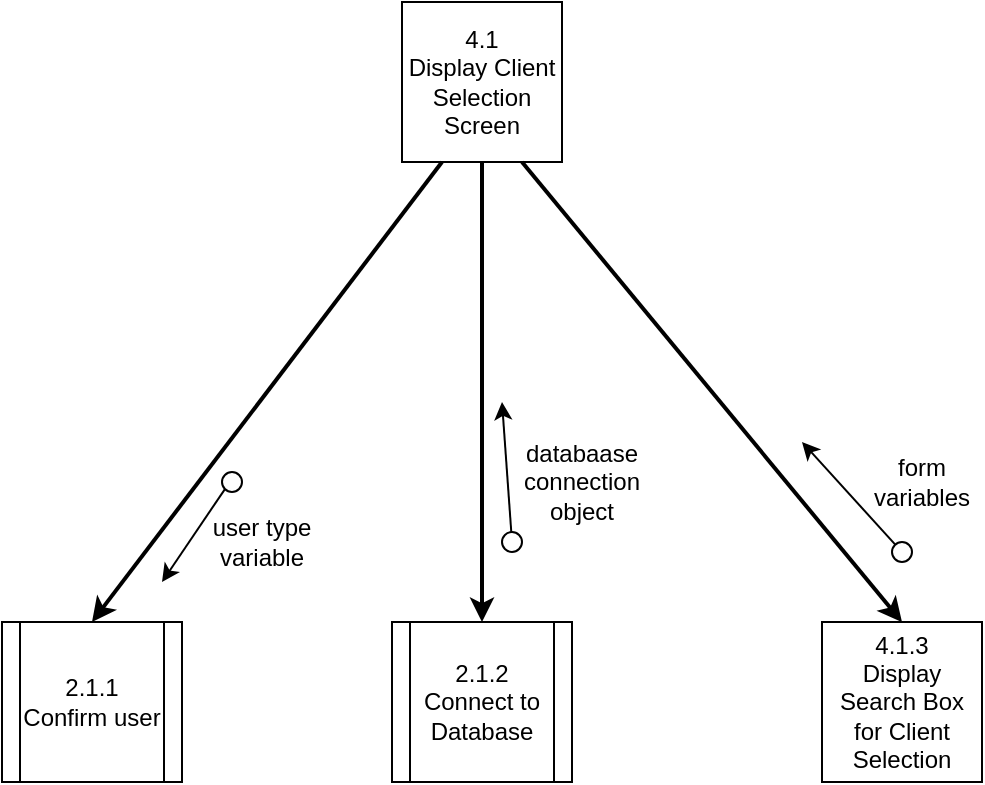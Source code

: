 <mxfile version="12.7.0" type="github" pages="4">
  <diagram id="3hFOW5Z3R_mzYnu1O9PT" name="4.1: Display Client Selection Screen">
    <mxGraphModel dx="981" dy="549" grid="1" gridSize="10" guides="1" tooltips="1" connect="1" arrows="1" fold="1" page="1" pageScale="1" pageWidth="850" pageHeight="1100" math="0" shadow="0">
      <root>
        <mxCell id="0"/>
        <mxCell id="1" parent="0"/>
        <mxCell id="-jC7UEGRpU7TpvFKTlhZ-1" value="4.1&lt;br&gt;Display Client Selection Screen" style="whiteSpace=wrap;html=1;aspect=fixed;" parent="1" vertex="1">
          <mxGeometry x="350" y="50" width="80" height="80" as="geometry"/>
        </mxCell>
        <mxCell id="-jC7UEGRpU7TpvFKTlhZ-3" value="4.1.3&lt;br&gt;Display Search Box for Client Selection" style="whiteSpace=wrap;html=1;aspect=fixed;" parent="1" vertex="1">
          <mxGeometry x="560" y="360" width="80" height="80" as="geometry"/>
        </mxCell>
        <mxCell id="-jC7UEGRpU7TpvFKTlhZ-5" value="" style="endArrow=classic;html=1;exitX=0.75;exitY=1;exitDx=0;exitDy=0;strokeWidth=2;entryX=0.5;entryY=0;entryDx=0;entryDy=0;" parent="1" source="-jC7UEGRpU7TpvFKTlhZ-1" target="-jC7UEGRpU7TpvFKTlhZ-3" edge="1">
          <mxGeometry width="50" height="50" relative="1" as="geometry">
            <mxPoint x="490" y="220" as="sourcePoint"/>
            <mxPoint x="515" y="250" as="targetPoint"/>
          </mxGeometry>
        </mxCell>
        <mxCell id="FUqEIAW-83s2Uf2XI1ZU-1" value="2.1.2&lt;br&gt;Connect to Database" style="shape=process;whiteSpace=wrap;html=1;backgroundOutline=1;" vertex="1" parent="1">
          <mxGeometry x="345" y="360" width="90" height="80" as="geometry"/>
        </mxCell>
        <mxCell id="FUqEIAW-83s2Uf2XI1ZU-2" value="" style="endArrow=classic;html=1;strokeWidth=2;entryX=0.5;entryY=0;entryDx=0;entryDy=0;exitX=0.5;exitY=1;exitDx=0;exitDy=0;" edge="1" parent="1" target="FUqEIAW-83s2Uf2XI1ZU-1" source="-jC7UEGRpU7TpvFKTlhZ-1">
          <mxGeometry width="50" height="50" relative="1" as="geometry">
            <mxPoint x="490" y="560" as="sourcePoint"/>
            <mxPoint x="592.5" y="680" as="targetPoint"/>
          </mxGeometry>
        </mxCell>
        <mxCell id="FUqEIAW-83s2Uf2XI1ZU-3" value="2.1.1&lt;br&gt;Confirm user" style="shape=process;whiteSpace=wrap;html=1;backgroundOutline=1;" vertex="1" parent="1">
          <mxGeometry x="150" y="360" width="90" height="80" as="geometry"/>
        </mxCell>
        <mxCell id="FUqEIAW-83s2Uf2XI1ZU-4" value="" style="endArrow=classic;html=1;strokeWidth=2;entryX=0.5;entryY=0;entryDx=0;entryDy=0;exitX=0.25;exitY=1;exitDx=0;exitDy=0;" edge="1" parent="1" target="FUqEIAW-83s2Uf2XI1ZU-3" source="-jC7UEGRpU7TpvFKTlhZ-1">
          <mxGeometry width="50" height="50" relative="1" as="geometry">
            <mxPoint x="470" y="560" as="sourcePoint"/>
            <mxPoint x="525" y="680" as="targetPoint"/>
          </mxGeometry>
        </mxCell>
        <mxCell id="FUqEIAW-83s2Uf2XI1ZU-5" value="" style="endArrow=classic;html=1;exitX=0;exitY=1;exitDx=0;exitDy=0;" edge="1" parent="1" source="FUqEIAW-83s2Uf2XI1ZU-6">
          <mxGeometry width="50" height="50" relative="1" as="geometry">
            <mxPoint x="235" y="380" as="sourcePoint"/>
            <mxPoint x="230" y="340" as="targetPoint"/>
          </mxGeometry>
        </mxCell>
        <mxCell id="FUqEIAW-83s2Uf2XI1ZU-6" value="" style="ellipse;whiteSpace=wrap;html=1;aspect=fixed;fillColor=#FFFFFF;" vertex="1" parent="1">
          <mxGeometry x="260" y="285" width="10" height="10" as="geometry"/>
        </mxCell>
        <mxCell id="FUqEIAW-83s2Uf2XI1ZU-7" value="user type variable" style="text;html=1;strokeColor=none;fillColor=none;align=center;verticalAlign=middle;whiteSpace=wrap;rounded=0;" vertex="1" parent="1">
          <mxGeometry x="250" y="310" width="60" height="20" as="geometry"/>
        </mxCell>
        <mxCell id="FUqEIAW-83s2Uf2XI1ZU-8" value="" style="endArrow=classic;html=1;" edge="1" parent="1" source="FUqEIAW-83s2Uf2XI1ZU-9">
          <mxGeometry width="50" height="50" relative="1" as="geometry">
            <mxPoint x="335" y="400" as="sourcePoint"/>
            <mxPoint x="400" y="250" as="targetPoint"/>
            <Array as="points"/>
          </mxGeometry>
        </mxCell>
        <mxCell id="FUqEIAW-83s2Uf2XI1ZU-9" value="" style="ellipse;whiteSpace=wrap;html=1;aspect=fixed;fillColor=#FFFFFF;" vertex="1" parent="1">
          <mxGeometry x="400" y="315" width="10" height="10" as="geometry"/>
        </mxCell>
        <mxCell id="FUqEIAW-83s2Uf2XI1ZU-10" value="databaase connection object" style="text;html=1;strokeColor=none;fillColor=none;align=center;verticalAlign=middle;whiteSpace=wrap;rounded=0;" vertex="1" parent="1">
          <mxGeometry x="410" y="280" width="60" height="20" as="geometry"/>
        </mxCell>
        <mxCell id="FUqEIAW-83s2Uf2XI1ZU-15" value="form variables" style="text;html=1;strokeColor=none;fillColor=none;align=center;verticalAlign=middle;whiteSpace=wrap;rounded=0;" vertex="1" parent="1">
          <mxGeometry x="580" y="280" width="60" height="20" as="geometry"/>
        </mxCell>
        <mxCell id="FUqEIAW-83s2Uf2XI1ZU-16" value="" style="endArrow=classic;html=1;" edge="1" parent="1" source="FUqEIAW-83s2Uf2XI1ZU-17">
          <mxGeometry width="50" height="50" relative="1" as="geometry">
            <mxPoint x="530" y="410" as="sourcePoint"/>
            <mxPoint x="550" y="270" as="targetPoint"/>
            <Array as="points"/>
          </mxGeometry>
        </mxCell>
        <mxCell id="FUqEIAW-83s2Uf2XI1ZU-17" value="" style="ellipse;whiteSpace=wrap;html=1;aspect=fixed;fillColor=#FFFFFF;" vertex="1" parent="1">
          <mxGeometry x="595" y="320" width="10" height="10" as="geometry"/>
        </mxCell>
      </root>
    </mxGraphModel>
  </diagram>
  <diagram id="F1RM_9q_jcx5Py3mtiUx" name="4.2: Display List of Matching Clients">
    <mxGraphModel dx="813" dy="455" grid="1" gridSize="10" guides="1" tooltips="1" connect="1" arrows="1" fold="1" page="1" pageScale="1" pageWidth="850" pageHeight="1100" math="0" shadow="0">
      <root>
        <mxCell id="-Nr-P25xU1xOzqZdTJlo-0"/>
        <mxCell id="-Nr-P25xU1xOzqZdTJlo-1" parent="-Nr-P25xU1xOzqZdTJlo-0"/>
        <mxCell id="dCQ53-PawWf8rJ2kzAHl-10" value="4.2&lt;br&gt;Display List of Matching Clients" style="whiteSpace=wrap;html=1;aspect=fixed;" parent="-Nr-P25xU1xOzqZdTJlo-1" vertex="1">
          <mxGeometry x="365" y="60" width="80" height="80" as="geometry"/>
        </mxCell>
        <mxCell id="dCQ53-PawWf8rJ2kzAHl-12" value="4.2.3&lt;br&gt;Display List of Clients Matching Search" style="whiteSpace=wrap;html=1;aspect=fixed;" parent="-Nr-P25xU1xOzqZdTJlo-1" vertex="1">
          <mxGeometry x="560" y="400" width="80" height="80" as="geometry"/>
        </mxCell>
        <mxCell id="dCQ53-PawWf8rJ2kzAHl-13" value="" style="endArrow=classic;html=1;exitX=0.75;exitY=1;exitDx=0;exitDy=0;strokeWidth=2;entryX=0.5;entryY=0;entryDx=0;entryDy=0;" parent="-Nr-P25xU1xOzqZdTJlo-1" source="dCQ53-PawWf8rJ2kzAHl-10" target="dCQ53-PawWf8rJ2kzAHl-12" edge="1">
          <mxGeometry width="50" height="50" relative="1" as="geometry">
            <mxPoint x="500" y="230" as="sourcePoint"/>
            <mxPoint x="525" y="260" as="targetPoint"/>
          </mxGeometry>
        </mxCell>
        <mxCell id="dCQ53-PawWf8rJ2kzAHl-14" value="" style="endArrow=classic;html=1;exitX=0.25;exitY=1;exitDx=0;exitDy=0;entryX=0.5;entryY=0;entryDx=0;entryDy=0;strokeWidth=2;" parent="-Nr-P25xU1xOzqZdTJlo-1" source="dCQ53-PawWf8rJ2kzAHl-10" target="dCQ53-PawWf8rJ2kzAHl-19" edge="1">
          <mxGeometry width="50" height="50" relative="1" as="geometry">
            <mxPoint x="250" y="180" as="sourcePoint"/>
            <mxPoint x="240" y="260" as="targetPoint"/>
          </mxGeometry>
        </mxCell>
        <mxCell id="dCQ53-PawWf8rJ2kzAHl-15" value="" style="endArrow=classic;html=1;exitX=0.5;exitY=1;exitDx=0;exitDy=0;entryX=0.5;entryY=0;entryDx=0;entryDy=0;strokeWidth=2;" parent="-Nr-P25xU1xOzqZdTJlo-1" source="dCQ53-PawWf8rJ2kzAHl-10" target="dCQ53-PawWf8rJ2kzAHl-18" edge="1">
          <mxGeometry width="50" height="50" relative="1" as="geometry">
            <mxPoint x="407.5" y="160" as="sourcePoint"/>
            <mxPoint x="400" y="260" as="targetPoint"/>
          </mxGeometry>
        </mxCell>
        <mxCell id="dCQ53-PawWf8rJ2kzAHl-16" value="3.2.2.1&lt;br&gt;Retrieve Records for Clients that Match Search" style="shape=process;whiteSpace=wrap;html=1;backgroundOutline=1;" parent="-Nr-P25xU1xOzqZdTJlo-1" vertex="1">
          <mxGeometry x="355" y="650" width="100" height="90" as="geometry"/>
        </mxCell>
        <mxCell id="dCQ53-PawWf8rJ2kzAHl-17" value="" style="endArrow=classic;html=1;strokeWidth=2;entryX=0.5;entryY=0;entryDx=0;entryDy=0;exitX=0.5;exitY=1;exitDx=0;exitDy=0;" parent="-Nr-P25xU1xOzqZdTJlo-1" source="dCQ53-PawWf8rJ2kzAHl-18" target="dCQ53-PawWf8rJ2kzAHl-16" edge="1">
          <mxGeometry width="50" height="50" relative="1" as="geometry">
            <mxPoint x="320" y="480" as="sourcePoint"/>
            <mxPoint x="425" y="572.5" as="targetPoint"/>
          </mxGeometry>
        </mxCell>
        <mxCell id="dCQ53-PawWf8rJ2kzAHl-18" value="1.1.4&lt;br&gt;Get Required Information from Database" style="shape=process;whiteSpace=wrap;html=1;backgroundOutline=1;" parent="-Nr-P25xU1xOzqZdTJlo-1" vertex="1">
          <mxGeometry x="360" y="400" width="90" height="90" as="geometry"/>
        </mxCell>
        <mxCell id="dCQ53-PawWf8rJ2kzAHl-19" value="1.1.3&lt;br&gt;Connect to Database" style="shape=process;whiteSpace=wrap;html=1;backgroundOutline=1;" parent="-Nr-P25xU1xOzqZdTJlo-1" vertex="1">
          <mxGeometry x="160" y="400" width="90" height="80" as="geometry"/>
        </mxCell>
        <mxCell id="ieg59urQV2q8lDzfG4ak-0" value="" style="endArrow=classic;html=1;" edge="1" parent="-Nr-P25xU1xOzqZdTJlo-1" source="ieg59urQV2q8lDzfG4ak-1">
          <mxGeometry width="50" height="50" relative="1" as="geometry">
            <mxPoint x="135" y="440" as="sourcePoint"/>
            <mxPoint x="250" y="290" as="targetPoint"/>
            <Array as="points"/>
          </mxGeometry>
        </mxCell>
        <mxCell id="ieg59urQV2q8lDzfG4ak-1" value="" style="ellipse;whiteSpace=wrap;html=1;aspect=fixed;fillColor=#FFFFFF;" vertex="1" parent="-Nr-P25xU1xOzqZdTJlo-1">
          <mxGeometry x="200" y="355" width="10" height="10" as="geometry"/>
        </mxCell>
        <mxCell id="ieg59urQV2q8lDzfG4ak-2" value="databaase connection object" style="text;html=1;strokeColor=none;fillColor=none;align=center;verticalAlign=middle;whiteSpace=wrap;rounded=0;" vertex="1" parent="-Nr-P25xU1xOzqZdTJlo-1">
          <mxGeometry x="160" y="300" width="60" height="20" as="geometry"/>
        </mxCell>
        <mxCell id="xuG-55B-NNox57E8hvYv-0" value="form variables" style="text;html=1;strokeColor=none;fillColor=none;align=center;verticalAlign=middle;whiteSpace=wrap;rounded=0;" vertex="1" parent="-Nr-P25xU1xOzqZdTJlo-1">
          <mxGeometry x="330" y="300" width="60" height="20" as="geometry"/>
        </mxCell>
        <mxCell id="xuG-55B-NNox57E8hvYv-1" value="" style="endArrow=classic;html=1;exitX=0.5;exitY=1;exitDx=0;exitDy=0;" edge="1" parent="-Nr-P25xU1xOzqZdTJlo-1" source="xuG-55B-NNox57E8hvYv-2">
          <mxGeometry width="50" height="50" relative="1" as="geometry">
            <mxPoint x="400" y="280" as="sourcePoint"/>
            <mxPoint x="385" y="350" as="targetPoint"/>
            <Array as="points"/>
          </mxGeometry>
        </mxCell>
        <mxCell id="xuG-55B-NNox57E8hvYv-2" value="" style="ellipse;whiteSpace=wrap;html=1;aspect=fixed;fillColor=#FFFFFF;" vertex="1" parent="-Nr-P25xU1xOzqZdTJlo-1">
          <mxGeometry x="380" y="270" width="10" height="10" as="geometry"/>
        </mxCell>
        <mxCell id="xuG-55B-NNox57E8hvYv-5" value="form variables" style="text;html=1;strokeColor=none;fillColor=none;align=center;verticalAlign=middle;whiteSpace=wrap;rounded=0;" vertex="1" parent="-Nr-P25xU1xOzqZdTJlo-1">
          <mxGeometry x="340" y="570" width="60" height="20" as="geometry"/>
        </mxCell>
        <mxCell id="xuG-55B-NNox57E8hvYv-6" value="" style="endArrow=classic;html=1;exitX=0.5;exitY=1;exitDx=0;exitDy=0;" edge="1" parent="-Nr-P25xU1xOzqZdTJlo-1" source="xuG-55B-NNox57E8hvYv-7">
          <mxGeometry width="50" height="50" relative="1" as="geometry">
            <mxPoint x="410" y="550" as="sourcePoint"/>
            <mxPoint x="395" y="620" as="targetPoint"/>
            <Array as="points"/>
          </mxGeometry>
        </mxCell>
        <mxCell id="xuG-55B-NNox57E8hvYv-7" value="" style="ellipse;whiteSpace=wrap;html=1;aspect=fixed;fillColor=#FFFFFF;" vertex="1" parent="-Nr-P25xU1xOzqZdTJlo-1">
          <mxGeometry x="390" y="540" width="10" height="10" as="geometry"/>
        </mxCell>
        <mxCell id="xuG-55B-NNox57E8hvYv-8" value="clients that match search" style="text;html=1;strokeColor=none;fillColor=none;align=center;verticalAlign=middle;whiteSpace=wrap;rounded=0;" vertex="1" parent="-Nr-P25xU1xOzqZdTJlo-1">
          <mxGeometry x="420" y="570" width="60" height="20" as="geometry"/>
        </mxCell>
        <mxCell id="xuG-55B-NNox57E8hvYv-9" value="" style="endArrow=classic;html=1;exitX=0.5;exitY=1;exitDx=0;exitDy=0;" edge="1" parent="-Nr-P25xU1xOzqZdTJlo-1" source="xuG-55B-NNox57E8hvYv-10">
          <mxGeometry width="50" height="50" relative="1" as="geometry">
            <mxPoint x="490" y="550" as="sourcePoint"/>
            <mxPoint x="415" y="540" as="targetPoint"/>
            <Array as="points"/>
          </mxGeometry>
        </mxCell>
        <mxCell id="xuG-55B-NNox57E8hvYv-10" value="" style="ellipse;whiteSpace=wrap;html=1;aspect=fixed;fillColor=#FFFFFF;" vertex="1" parent="-Nr-P25xU1xOzqZdTJlo-1">
          <mxGeometry x="410" y="610" width="10" height="10" as="geometry"/>
        </mxCell>
        <mxCell id="xuG-55B-NNox57E8hvYv-12" value="" style="endArrow=classic;html=1;exitX=0.5;exitY=1;exitDx=0;exitDy=0;" edge="1" parent="-Nr-P25xU1xOzqZdTJlo-1" source="xuG-55B-NNox57E8hvYv-13">
          <mxGeometry width="50" height="50" relative="1" as="geometry">
            <mxPoint x="500" y="280" as="sourcePoint"/>
            <mxPoint x="425" y="270" as="targetPoint"/>
            <Array as="points"/>
          </mxGeometry>
        </mxCell>
        <mxCell id="xuG-55B-NNox57E8hvYv-13" value="" style="ellipse;whiteSpace=wrap;html=1;aspect=fixed;fillColor=#FFFFFF;" vertex="1" parent="-Nr-P25xU1xOzqZdTJlo-1">
          <mxGeometry x="420" y="340" width="10" height="10" as="geometry"/>
        </mxCell>
        <mxCell id="xuG-55B-NNox57E8hvYv-14" value="clients that match search" style="text;html=1;strokeColor=none;fillColor=none;align=center;verticalAlign=middle;whiteSpace=wrap;rounded=0;" vertex="1" parent="-Nr-P25xU1xOzqZdTJlo-1">
          <mxGeometry x="430" y="300" width="60" height="20" as="geometry"/>
        </mxCell>
        <mxCell id="xuG-55B-NNox57E8hvYv-15" value="" style="endArrow=classic;html=1;exitX=1;exitY=1;exitDx=0;exitDy=0;" edge="1" parent="-Nr-P25xU1xOzqZdTJlo-1" source="xuG-55B-NNox57E8hvYv-16">
          <mxGeometry width="50" height="50" relative="1" as="geometry">
            <mxPoint x="590" y="245" as="sourcePoint"/>
            <mxPoint x="570" y="385" as="targetPoint"/>
            <Array as="points"/>
          </mxGeometry>
        </mxCell>
        <mxCell id="xuG-55B-NNox57E8hvYv-16" value="" style="ellipse;whiteSpace=wrap;html=1;aspect=fixed;fillColor=#FFFFFF;" vertex="1" parent="-Nr-P25xU1xOzqZdTJlo-1">
          <mxGeometry x="510" y="305" width="10" height="10" as="geometry"/>
        </mxCell>
        <mxCell id="xuG-55B-NNox57E8hvYv-17" value="clients that match search" style="text;html=1;strokeColor=none;fillColor=none;align=center;verticalAlign=middle;whiteSpace=wrap;rounded=0;" vertex="1" parent="-Nr-P25xU1xOzqZdTJlo-1">
          <mxGeometry x="480" y="355" width="60" height="20" as="geometry"/>
        </mxCell>
        <mxCell id="XR7LbfMyW3Y3ejbgkXcj-0" value="" style="endArrow=classic;html=1;" edge="1" parent="-Nr-P25xU1xOzqZdTJlo-1" source="XR7LbfMyW3Y3ejbgkXcj-1">
          <mxGeometry width="50" height="50" relative="1" as="geometry">
            <mxPoint x="530" y="450" as="sourcePoint"/>
            <mxPoint x="550" y="300" as="targetPoint"/>
            <Array as="points"/>
          </mxGeometry>
        </mxCell>
        <mxCell id="XR7LbfMyW3Y3ejbgkXcj-1" value="" style="ellipse;whiteSpace=wrap;html=1;aspect=fixed;fillColor=#FFFFFF;" vertex="1" parent="-Nr-P25xU1xOzqZdTJlo-1">
          <mxGeometry x="595" y="365" width="10" height="10" as="geometry"/>
        </mxCell>
        <mxCell id="XR7LbfMyW3Y3ejbgkXcj-2" value="selected client" style="text;html=1;strokeColor=none;fillColor=none;align=center;verticalAlign=middle;whiteSpace=wrap;rounded=0;" vertex="1" parent="-Nr-P25xU1xOzqZdTJlo-1">
          <mxGeometry x="580" y="305" width="60" height="20" as="geometry"/>
        </mxCell>
      </root>
    </mxGraphModel>
  </diagram>
  <diagram id="xISIQRQe_gho9sSVnVKx" name="4.3: Retrieve Client Information">
    <mxGraphModel dx="569" dy="318" grid="1" gridSize="10" guides="1" tooltips="1" connect="1" arrows="1" fold="1" page="1" pageScale="1" pageWidth="850" pageHeight="1100" math="0" shadow="0">
      <root>
        <mxCell id="cdTqETiYfnMIgkRR2k1p-0"/>
        <mxCell id="cdTqETiYfnMIgkRR2k1p-1" parent="cdTqETiYfnMIgkRR2k1p-0"/>
        <mxCell id="aB-P10DCuMT9wa6v4tdq-0" value="4.3&lt;br&gt;Retrieve Client Information" style="whiteSpace=wrap;html=1;aspect=fixed;" parent="cdTqETiYfnMIgkRR2k1p-1" vertex="1">
          <mxGeometry x="355" y="50" width="80" height="80" as="geometry"/>
        </mxCell>
        <mxCell id="aB-P10DCuMT9wa6v4tdq-1" value="4.3.2&lt;br&gt;Display Information of Selected Client to be Edited" style="whiteSpace=wrap;html=1;aspect=fixed;" parent="cdTqETiYfnMIgkRR2k1p-1" vertex="1">
          <mxGeometry x="490" y="240" width="90" height="90" as="geometry"/>
        </mxCell>
        <mxCell id="aB-P10DCuMT9wa6v4tdq-2" value="" style="endArrow=classic;html=1;exitX=0.75;exitY=1;exitDx=0;exitDy=0;strokeWidth=2;entryX=0.5;entryY=0;entryDx=0;entryDy=0;" parent="cdTqETiYfnMIgkRR2k1p-1" source="aB-P10DCuMT9wa6v4tdq-0" target="aB-P10DCuMT9wa6v4tdq-1" edge="1">
          <mxGeometry width="50" height="50" relative="1" as="geometry">
            <mxPoint x="490" y="220" as="sourcePoint"/>
            <mxPoint x="515" y="250" as="targetPoint"/>
          </mxGeometry>
        </mxCell>
        <mxCell id="aB-P10DCuMT9wa6v4tdq-3" value="" style="endArrow=classic;html=1;exitX=0.25;exitY=1;exitDx=0;exitDy=0;entryX=0.5;entryY=0;entryDx=0;entryDy=0;strokeWidth=2;" parent="cdTqETiYfnMIgkRR2k1p-1" source="aB-P10DCuMT9wa6v4tdq-0" target="aB-P10DCuMT9wa6v4tdq-5" edge="1">
          <mxGeometry width="50" height="50" relative="1" as="geometry">
            <mxPoint x="397.5" y="150" as="sourcePoint"/>
            <mxPoint x="390" y="250" as="targetPoint"/>
          </mxGeometry>
        </mxCell>
        <mxCell id="aB-P10DCuMT9wa6v4tdq-4" value="" style="endArrow=classic;html=1;strokeWidth=2;entryX=0.5;entryY=0;entryDx=0;entryDy=0;exitX=0.5;exitY=1;exitDx=0;exitDy=0;" parent="cdTqETiYfnMIgkRR2k1p-1" source="aB-P10DCuMT9wa6v4tdq-5" target="aB-P10DCuMT9wa6v4tdq-6" edge="1">
          <mxGeometry width="50" height="50" relative="1" as="geometry">
            <mxPoint x="305" y="330" as="sourcePoint"/>
            <mxPoint x="270" y="400" as="targetPoint"/>
          </mxGeometry>
        </mxCell>
        <mxCell id="aB-P10DCuMT9wa6v4tdq-5" value="1.1.4&lt;br&gt;Get Required Information from Database" style="shape=process;whiteSpace=wrap;html=1;backgroundOutline=1;" parent="cdTqETiYfnMIgkRR2k1p-1" vertex="1">
          <mxGeometry x="225" y="240" width="90" height="90" as="geometry"/>
        </mxCell>
        <mxCell id="aB-P10DCuMT9wa6v4tdq-6" value="4.3.1.1&lt;br&gt;Retrieve Record of Selected Client" style="whiteSpace=wrap;html=1;aspect=fixed;" parent="cdTqETiYfnMIgkRR2k1p-1" vertex="1">
          <mxGeometry x="80" y="480" width="80" height="80" as="geometry"/>
        </mxCell>
        <mxCell id="aB-P10DCuMT9wa6v4tdq-8" value="" style="endArrow=classic;html=1;strokeWidth=2;entryX=0.5;entryY=0;entryDx=0;entryDy=0;exitX=0.5;exitY=1;exitDx=0;exitDy=0;" parent="cdTqETiYfnMIgkRR2k1p-1" source="aB-P10DCuMT9wa6v4tdq-5" target="aB-P10DCuMT9wa6v4tdq-18" edge="1">
          <mxGeometry width="50" height="50" relative="1" as="geometry">
            <mxPoint x="290" y="350" as="sourcePoint"/>
            <mxPoint x="340" y="390" as="targetPoint"/>
          </mxGeometry>
        </mxCell>
        <mxCell id="aB-P10DCuMT9wa6v4tdq-18" value="2.1.4.1&lt;br&gt;Retrieve List of Group Homes from Group Home Table" style="shape=process;whiteSpace=wrap;html=1;backgroundOutline=1;" parent="cdTqETiYfnMIgkRR2k1p-1" vertex="1">
          <mxGeometry x="335" y="480" width="100" height="90" as="geometry"/>
        </mxCell>
        <mxCell id="WA6iJantBficnbpjdJEr-0" value="selected client information" style="text;html=1;strokeColor=none;fillColor=none;align=center;verticalAlign=middle;whiteSpace=wrap;rounded=0;" vertex="1" parent="cdTqETiYfnMIgkRR2k1p-1">
          <mxGeometry x="255" y="140" width="60" height="20" as="geometry"/>
        </mxCell>
        <mxCell id="MhI_9DV8TZqwXDDJCkkJ-0" value="" style="endArrow=classic;html=1;exitX=0;exitY=1;exitDx=0;exitDy=0;" edge="1" source="MhI_9DV8TZqwXDDJCkkJ-1" parent="cdTqETiYfnMIgkRR2k1p-1">
          <mxGeometry width="50" height="50" relative="1" as="geometry">
            <mxPoint x="340" y="140" as="sourcePoint"/>
            <mxPoint x="290" y="200" as="targetPoint"/>
            <Array as="points"/>
          </mxGeometry>
        </mxCell>
        <mxCell id="MhI_9DV8TZqwXDDJCkkJ-1" value="" style="ellipse;whiteSpace=wrap;html=1;aspect=fixed;fillColor=#FFFFFF;" vertex="1" parent="cdTqETiYfnMIgkRR2k1p-1">
          <mxGeometry x="335" y="140" width="10" height="10" as="geometry"/>
        </mxCell>
        <mxCell id="MhI_9DV8TZqwXDDJCkkJ-3" value="" style="endArrow=classic;html=1;" edge="1" parent="cdTqETiYfnMIgkRR2k1p-1" target="MhI_9DV8TZqwXDDJCkkJ-1">
          <mxGeometry width="50" height="50" relative="1" as="geometry">
            <mxPoint x="340" y="140" as="sourcePoint"/>
            <mxPoint x="290" y="190" as="targetPoint"/>
            <Array as="points"/>
          </mxGeometry>
        </mxCell>
        <mxCell id="VfBUkJMUV-wUwRXfR-bq-16" value="query database for client&amp;nbsp;" style="text;html=1;strokeColor=none;fillColor=none;align=center;verticalAlign=middle;whiteSpace=wrap;rounded=0;" vertex="1" parent="cdTqETiYfnMIgkRR2k1p-1">
          <mxGeometry x="135" y="360" width="60" height="20" as="geometry"/>
        </mxCell>
        <mxCell id="VfBUkJMUV-wUwRXfR-bq-17" value="" style="endArrow=classic;html=1;exitX=0;exitY=1;exitDx=0;exitDy=0;" edge="1" parent="cdTqETiYfnMIgkRR2k1p-1" source="VfBUkJMUV-wUwRXfR-bq-18">
          <mxGeometry width="50" height="50" relative="1" as="geometry">
            <mxPoint x="225" y="380" as="sourcePoint"/>
            <mxPoint x="160" y="420" as="targetPoint"/>
            <Array as="points"/>
          </mxGeometry>
        </mxCell>
        <mxCell id="VfBUkJMUV-wUwRXfR-bq-18" value="" style="ellipse;whiteSpace=wrap;html=1;aspect=fixed;fillColor=#FFFFFF;" vertex="1" parent="cdTqETiYfnMIgkRR2k1p-1">
          <mxGeometry x="205" y="360" width="10" height="10" as="geometry"/>
        </mxCell>
        <mxCell id="VfBUkJMUV-wUwRXfR-bq-20" value="client information" style="text;html=1;strokeColor=none;fillColor=none;align=center;verticalAlign=middle;whiteSpace=wrap;rounded=0;" vertex="1" parent="cdTqETiYfnMIgkRR2k1p-1">
          <mxGeometry x="195" y="415" width="60" height="40" as="geometry"/>
        </mxCell>
        <mxCell id="VfBUkJMUV-wUwRXfR-bq-21" value="" style="endArrow=classic;html=1;exitX=0;exitY=1;exitDx=0;exitDy=0;" edge="1" parent="cdTqETiYfnMIgkRR2k1p-1" source="VfBUkJMUV-wUwRXfR-bq-22">
          <mxGeometry width="50" height="50" relative="1" as="geometry">
            <mxPoint x="265" y="600" as="sourcePoint"/>
            <mxPoint x="240" y="390" as="targetPoint"/>
            <Array as="points"/>
          </mxGeometry>
        </mxCell>
        <mxCell id="VfBUkJMUV-wUwRXfR-bq-22" value="" style="ellipse;whiteSpace=wrap;html=1;aspect=fixed;fillColor=#FFFFFF;" vertex="1" parent="cdTqETiYfnMIgkRR2k1p-1">
          <mxGeometry x="180" y="440" width="10" height="10" as="geometry"/>
        </mxCell>
        <mxCell id="VfBUkJMUV-wUwRXfR-bq-24" value="query database for group home" style="text;html=1;strokeColor=none;fillColor=none;align=center;verticalAlign=middle;whiteSpace=wrap;rounded=0;" vertex="1" parent="cdTqETiYfnMIgkRR2k1p-1">
          <mxGeometry x="275" y="445" width="60" height="20" as="geometry"/>
        </mxCell>
        <mxCell id="VfBUkJMUV-wUwRXfR-bq-25" value="" style="endArrow=classic;html=1;exitX=1;exitY=1;exitDx=0;exitDy=0;" edge="1" parent="cdTqETiYfnMIgkRR2k1p-1" source="VfBUkJMUV-wUwRXfR-bq-26">
          <mxGeometry width="50" height="50" relative="1" as="geometry">
            <mxPoint x="340" y="400" as="sourcePoint"/>
            <mxPoint x="360" y="470" as="targetPoint"/>
            <Array as="points"/>
          </mxGeometry>
        </mxCell>
        <mxCell id="VfBUkJMUV-wUwRXfR-bq-26" value="" style="ellipse;whiteSpace=wrap;html=1;aspect=fixed;fillColor=#FFFFFF;" vertex="1" parent="cdTqETiYfnMIgkRR2k1p-1">
          <mxGeometry x="305" y="405" width="10" height="10" as="geometry"/>
        </mxCell>
        <mxCell id="VfBUkJMUV-wUwRXfR-bq-28" value="group home information" style="text;html=1;strokeColor=none;fillColor=none;align=center;verticalAlign=middle;whiteSpace=wrap;rounded=0;" vertex="1" parent="cdTqETiYfnMIgkRR2k1p-1">
          <mxGeometry x="365" y="390" width="60" height="40" as="geometry"/>
        </mxCell>
        <mxCell id="VfBUkJMUV-wUwRXfR-bq-29" value="" style="endArrow=classic;html=1;exitX=0;exitY=0;exitDx=0;exitDy=0;" edge="1" parent="cdTqETiYfnMIgkRR2k1p-1" source="VfBUkJMUV-wUwRXfR-bq-30">
          <mxGeometry width="50" height="50" relative="1" as="geometry">
            <mxPoint x="430" y="600" as="sourcePoint"/>
            <mxPoint x="340" y="400" as="targetPoint"/>
            <Array as="points"/>
          </mxGeometry>
        </mxCell>
        <mxCell id="VfBUkJMUV-wUwRXfR-bq-30" value="" style="ellipse;whiteSpace=wrap;html=1;aspect=fixed;fillColor=#FFFFFF;" vertex="1" parent="cdTqETiYfnMIgkRR2k1p-1">
          <mxGeometry x="380" y="450" width="10" height="10" as="geometry"/>
        </mxCell>
        <mxCell id="VfBUkJMUV-wUwRXfR-bq-35" value="group home&lt;br&gt;&amp;amp; client information" style="text;html=1;strokeColor=none;fillColor=none;align=center;verticalAlign=middle;whiteSpace=wrap;rounded=0;" vertex="1" parent="cdTqETiYfnMIgkRR2k1p-1">
          <mxGeometry x="325" y="195" width="60" height="40" as="geometry"/>
        </mxCell>
        <mxCell id="VfBUkJMUV-wUwRXfR-bq-36" value="" style="endArrow=classic;html=1;exitX=1;exitY=0;exitDx=0;exitDy=0;" edge="1" parent="cdTqETiYfnMIgkRR2k1p-1" source="VfBUkJMUV-wUwRXfR-bq-37">
          <mxGeometry width="50" height="50" relative="1" as="geometry">
            <mxPoint x="430" y="420" as="sourcePoint"/>
            <mxPoint x="370" y="160" as="targetPoint"/>
            <Array as="points"/>
          </mxGeometry>
        </mxCell>
        <mxCell id="VfBUkJMUV-wUwRXfR-bq-37" value="" style="ellipse;whiteSpace=wrap;html=1;aspect=fixed;fillColor=#FFFFFF;" vertex="1" parent="cdTqETiYfnMIgkRR2k1p-1">
          <mxGeometry x="315" y="210" width="10" height="10" as="geometry"/>
        </mxCell>
        <mxCell id="VfBUkJMUV-wUwRXfR-bq-41" value="group home&lt;br&gt;&amp;amp; client information" style="text;html=1;strokeColor=none;fillColor=none;align=center;verticalAlign=middle;whiteSpace=wrap;rounded=0;" vertex="1" parent="cdTqETiYfnMIgkRR2k1p-1">
          <mxGeometry x="400" y="195" width="60" height="40" as="geometry"/>
        </mxCell>
        <mxCell id="VfBUkJMUV-wUwRXfR-bq-42" value="" style="endArrow=classic;html=1;exitX=1;exitY=1;exitDx=0;exitDy=0;" edge="1" parent="cdTqETiYfnMIgkRR2k1p-1" source="VfBUkJMUV-wUwRXfR-bq-43">
          <mxGeometry width="50" height="50" relative="1" as="geometry">
            <mxPoint x="505" y="420" as="sourcePoint"/>
            <mxPoint x="490" y="230" as="targetPoint"/>
            <Array as="points"/>
          </mxGeometry>
        </mxCell>
        <mxCell id="VfBUkJMUV-wUwRXfR-bq-43" value="" style="ellipse;whiteSpace=wrap;html=1;aspect=fixed;fillColor=#FFFFFF;" vertex="1" parent="cdTqETiYfnMIgkRR2k1p-1">
          <mxGeometry x="425" y="165" width="10" height="10" as="geometry"/>
        </mxCell>
        <mxCell id="as2-aul3CNWwFJYwgWLk-1" value="" style="endArrow=classic;html=1;exitX=1;exitY=1;exitDx=0;exitDy=0;" edge="1" parent="cdTqETiYfnMIgkRR2k1p-1" source="as2-aul3CNWwFJYwgWLk-2">
          <mxGeometry width="50" height="50" relative="1" as="geometry">
            <mxPoint x="615" y="380" as="sourcePoint"/>
            <mxPoint x="450" y="140" as="targetPoint"/>
            <Array as="points"/>
          </mxGeometry>
        </mxCell>
        <mxCell id="as2-aul3CNWwFJYwgWLk-2" value="" style="ellipse;whiteSpace=wrap;html=1;aspect=fixed;fillColor=#FFFFFF;" vertex="1" parent="cdTqETiYfnMIgkRR2k1p-1">
          <mxGeometry x="510" y="195" width="10" height="10" as="geometry"/>
        </mxCell>
        <mxCell id="Yla2l5NkpeeCR4cRD5Ed-2" value="Text" style="text;html=1;align=center;verticalAlign=middle;resizable=0;points=[];autosize=1;" vertex="1" parent="cdTqETiYfnMIgkRR2k1p-1">
          <mxGeometry x="161" y="372" width="40" height="20" as="geometry"/>
        </mxCell>
        <mxCell id="Yla2l5NkpeeCR4cRD5Ed-3" value="Text" style="text;html=1;strokeColor=none;fillColor=none;align=center;verticalAlign=middle;whiteSpace=wrap;rounded=0;" vertex="1" parent="cdTqETiYfnMIgkRR2k1p-1">
          <mxGeometry x="505" y="135" width="60" height="20" as="geometry"/>
        </mxCell>
      </root>
    </mxGraphModel>
  </diagram>
  <diagram id="CuqavR4DMDMTF4DsStrx" name="4.4 Update Client Record">
    <mxGraphModel dx="1422" dy="796" grid="1" gridSize="10" guides="1" tooltips="1" connect="1" arrows="1" fold="1" page="1" pageScale="1" pageWidth="850" pageHeight="1100" math="0" shadow="0">
      <root>
        <mxCell id="yxSIzBH1ZKQiKf1x3kyn-0"/>
        <mxCell id="yxSIzBH1ZKQiKf1x3kyn-1" parent="yxSIzBH1ZKQiKf1x3kyn-0"/>
        <mxCell id="6GKBgPLEXWyGjKQGTRla-0" value="4.4&lt;br&gt;Update Client Record" style="whiteSpace=wrap;html=1;aspect=fixed;" parent="yxSIzBH1ZKQiKf1x3kyn-1" vertex="1">
          <mxGeometry x="420" y="70" width="80" height="80" as="geometry"/>
        </mxCell>
        <mxCell id="6GKBgPLEXWyGjKQGTRla-1" value="" style="endArrow=classic;html=1;exitX=0.25;exitY=1;exitDx=0;exitDy=0;entryX=0.5;entryY=0;entryDx=0;entryDy=0;strokeWidth=2;" parent="yxSIzBH1ZKQiKf1x3kyn-1" source="6GKBgPLEXWyGjKQGTRla-0" target="6GKBgPLEXWyGjKQGTRla-2" edge="1">
          <mxGeometry width="50" height="50" relative="1" as="geometry">
            <mxPoint x="310" y="190" as="sourcePoint"/>
            <mxPoint x="160" y="270" as="targetPoint"/>
          </mxGeometry>
        </mxCell>
        <mxCell id="6GKBgPLEXWyGjKQGTRla-2" value="&lt;span style=&quot;white-space: normal&quot;&gt;1.2.1&lt;br&gt;&lt;/span&gt;Retrieve Submitted Form Data" style="shape=process;whiteSpace=wrap;html=1;backgroundOutline=1;" parent="yxSIzBH1ZKQiKf1x3kyn-1" vertex="1">
          <mxGeometry x="190" y="400" width="90" height="80" as="geometry"/>
        </mxCell>
        <mxCell id="6GKBgPLEXWyGjKQGTRla-3" value="&lt;span style=&quot;white-space: normal&quot;&gt;1.2.2&lt;br&gt;&lt;/span&gt;Verify Submitted Form Data" style="shape=process;whiteSpace=wrap;html=1;backgroundOutline=1;" parent="yxSIzBH1ZKQiKf1x3kyn-1" vertex="1">
          <mxGeometry x="415" y="400" width="90" height="80" as="geometry"/>
        </mxCell>
        <mxCell id="6GKBgPLEXWyGjKQGTRla-4" value="" style="endArrow=classic;html=1;exitX=0.5;exitY=1;exitDx=0;exitDy=0;entryX=0.5;entryY=0;entryDx=0;entryDy=0;strokeWidth=2;" parent="yxSIzBH1ZKQiKf1x3kyn-1" source="6GKBgPLEXWyGjKQGTRla-0" target="6GKBgPLEXWyGjKQGTRla-3" edge="1">
          <mxGeometry width="50" height="50" relative="1" as="geometry">
            <mxPoint x="467.5" y="170" as="sourcePoint"/>
            <mxPoint x="262.5" y="290" as="targetPoint"/>
          </mxGeometry>
        </mxCell>
        <mxCell id="6GKBgPLEXWyGjKQGTRla-5" value="" style="endArrow=classic;html=1;strokeWidth=2;entryX=0.5;entryY=0;entryDx=0;entryDy=0;exitX=0.75;exitY=1;exitDx=0;exitDy=0;" parent="yxSIzBH1ZKQiKf1x3kyn-1" source="6GKBgPLEXWyGjKQGTRla-0" target="6GKBgPLEXWyGjKQGTRla-6" edge="1">
          <mxGeometry width="50" height="50" relative="1" as="geometry">
            <mxPoint x="480" y="130" as="sourcePoint"/>
            <mxPoint x="560" y="270" as="targetPoint"/>
          </mxGeometry>
        </mxCell>
        <mxCell id="6GKBgPLEXWyGjKQGTRla-6" value="4.4.3&lt;br&gt;Update Client Record with Submitted Form Data" style="whiteSpace=wrap;html=1;aspect=fixed;" parent="yxSIzBH1ZKQiKf1x3kyn-1" vertex="1">
          <mxGeometry x="690" y="400" width="90" height="90" as="geometry"/>
        </mxCell>
        <mxCell id="6GKBgPLEXWyGjKQGTRla-7" value="" style="endArrow=classic;html=1;curved=1;" parent="yxSIzBH1ZKQiKf1x3kyn-1" edge="1">
          <mxGeometry width="50" height="50" relative="1" as="geometry">
            <mxPoint x="455" y="150.0" as="sourcePoint"/>
            <mxPoint x="430" y="150" as="targetPoint"/>
            <Array as="points">
              <mxPoint x="490" y="160"/>
              <mxPoint x="470" y="180"/>
              <mxPoint x="410" y="180"/>
              <mxPoint x="400" y="160"/>
            </Array>
          </mxGeometry>
        </mxCell>
        <mxCell id="_J9xvT71IVtFvnf7Stqk-0" value="form data" style="text;html=1;strokeColor=none;fillColor=none;align=center;verticalAlign=middle;whiteSpace=wrap;rounded=0;" vertex="1" parent="yxSIzBH1ZKQiKf1x3kyn-1">
          <mxGeometry x="590" y="330" width="60" height="40" as="geometry"/>
        </mxCell>
        <mxCell id="_J9xvT71IVtFvnf7Stqk-1" value="" style="endArrow=classic;html=1;exitX=1;exitY=1;exitDx=0;exitDy=0;" edge="1" parent="yxSIzBH1ZKQiKf1x3kyn-1" source="_J9xvT71IVtFvnf7Stqk-2">
          <mxGeometry width="50" height="50" relative="1" as="geometry">
            <mxPoint x="705" y="565" as="sourcePoint"/>
            <mxPoint x="690" y="375" as="targetPoint"/>
            <Array as="points"/>
          </mxGeometry>
        </mxCell>
        <mxCell id="_J9xvT71IVtFvnf7Stqk-2" value="" style="ellipse;whiteSpace=wrap;html=1;aspect=fixed;fillColor=#FFFFFF;" vertex="1" parent="yxSIzBH1ZKQiKf1x3kyn-1">
          <mxGeometry x="625" y="310" width="10" height="10" as="geometry"/>
        </mxCell>
        <mxCell id="_J9xvT71IVtFvnf7Stqk-3" value="form data" style="text;html=1;strokeColor=none;fillColor=none;align=center;verticalAlign=middle;whiteSpace=wrap;rounded=0;" vertex="1" parent="yxSIzBH1ZKQiKf1x3kyn-1">
          <mxGeometry x="300" y="330" width="60" height="20" as="geometry"/>
        </mxCell>
        <mxCell id="_J9xvT71IVtFvnf7Stqk-4" value="" style="endArrow=classic;html=1;exitX=0.5;exitY=1;exitDx=0;exitDy=0;" edge="1" source="_J9xvT71IVtFvnf7Stqk-5" parent="yxSIzBH1ZKQiKf1x3kyn-1">
          <mxGeometry width="50" height="50" relative="1" as="geometry">
            <mxPoint x="210" y="560" as="sourcePoint"/>
            <mxPoint x="445" y="370" as="targetPoint"/>
            <Array as="points"/>
          </mxGeometry>
        </mxCell>
        <mxCell id="_J9xvT71IVtFvnf7Stqk-5" value="" style="ellipse;whiteSpace=wrap;html=1;aspect=fixed;fillColor=#FFFFFF;" vertex="1" parent="yxSIzBH1ZKQiKf1x3kyn-1">
          <mxGeometry x="440" y="300" width="10" height="10" as="geometry"/>
        </mxCell>
        <mxCell id="_J9xvT71IVtFvnf7Stqk-6" value="" style="endArrow=classic;html=1;exitX=1;exitY=0;exitDx=0;exitDy=0;" edge="1" source="_J9xvT71IVtFvnf7Stqk-7" parent="yxSIzBH1ZKQiKf1x3kyn-1">
          <mxGeometry width="50" height="50" relative="1" as="geometry">
            <mxPoint x="190" y="210" as="sourcePoint"/>
            <mxPoint x="330" y="300" as="targetPoint"/>
            <Array as="points"/>
          </mxGeometry>
        </mxCell>
        <mxCell id="_J9xvT71IVtFvnf7Stqk-7" value="" style="ellipse;whiteSpace=wrap;html=1;aspect=fixed;fillColor=#FFFFFF;" vertex="1" parent="yxSIzBH1ZKQiKf1x3kyn-1">
          <mxGeometry x="270" y="365" width="10" height="10" as="geometry"/>
        </mxCell>
        <mxCell id="_J9xvT71IVtFvnf7Stqk-9" value="" style="endArrow=classic;html=1;exitX=0.5;exitY=1;exitDx=0;exitDy=0;" edge="1" parent="yxSIzBH1ZKQiKf1x3kyn-1" source="_J9xvT71IVtFvnf7Stqk-10">
          <mxGeometry width="50" height="50" relative="1" as="geometry">
            <mxPoint x="220" y="570" as="sourcePoint"/>
            <mxPoint x="475" y="300" as="targetPoint"/>
            <Array as="points"/>
          </mxGeometry>
        </mxCell>
        <mxCell id="_J9xvT71IVtFvnf7Stqk-10" value="" style="ellipse;whiteSpace=wrap;html=1;aspect=fixed;fillColor=#000000;" vertex="1" parent="yxSIzBH1ZKQiKf1x3kyn-1">
          <mxGeometry x="470" y="355" width="10" height="10" as="geometry"/>
        </mxCell>
        <mxCell id="_J9xvT71IVtFvnf7Stqk-11" value="form data" style="text;html=1;strokeColor=none;fillColor=none;align=center;verticalAlign=middle;whiteSpace=wrap;rounded=0;" vertex="1" parent="yxSIzBH1ZKQiKf1x3kyn-1">
          <mxGeometry x="380" y="330" width="60" height="20" as="geometry"/>
        </mxCell>
        <mxCell id="kr1dGH9Hot5Hr-FyCD_D-0" value="correct format" style="text;html=1;strokeColor=none;fillColor=none;align=center;verticalAlign=middle;whiteSpace=wrap;rounded=0;" vertex="1" parent="yxSIzBH1ZKQiKf1x3kyn-1">
          <mxGeometry x="490" y="330" width="60" height="20" as="geometry"/>
        </mxCell>
      </root>
    </mxGraphModel>
  </diagram>
</mxfile>
